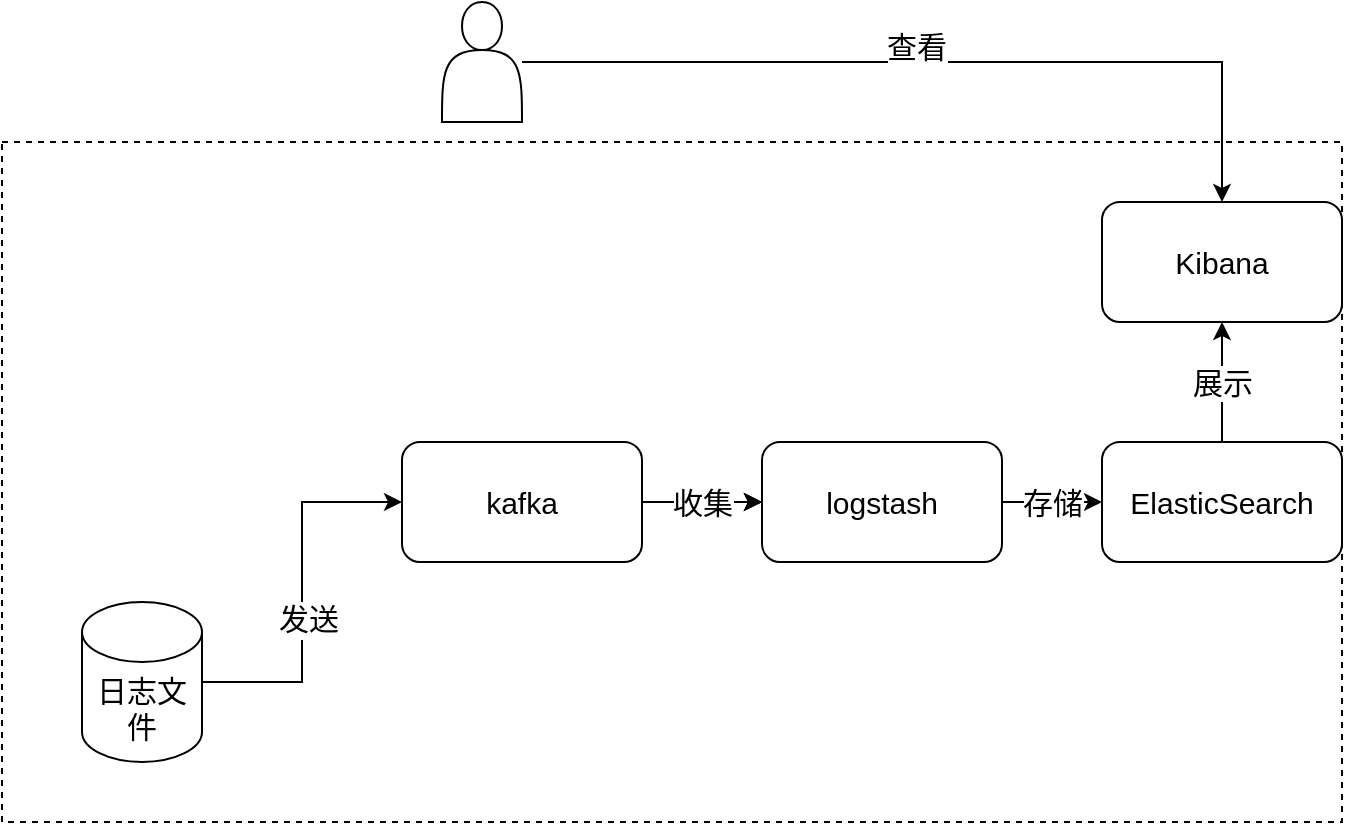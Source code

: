 <mxfile version="21.5.2" type="github">
  <diagram name="第 1 页" id="h9U71sw_hMcetLXF0Dsy">
    <mxGraphModel dx="1004" dy="481" grid="1" gridSize="10" guides="1" tooltips="1" connect="1" arrows="1" fold="1" page="1" pageScale="1" pageWidth="827" pageHeight="1169" math="0" shadow="0">
      <root>
        <mxCell id="0" />
        <mxCell id="1" parent="0" />
        <mxCell id="Oc67MIP1XrvpiRTv9NVU-20" value="" style="rounded=0;whiteSpace=wrap;html=1;fillStyle=hatch;dashed=1;" vertex="1" parent="1">
          <mxGeometry x="120" y="130" width="670" height="340" as="geometry" />
        </mxCell>
        <mxCell id="Oc67MIP1XrvpiRTv9NVU-14" style="edgeStyle=orthogonalEdgeStyle;rounded=0;orthogonalLoop=1;jettySize=auto;html=1;entryX=0.5;entryY=0;entryDx=0;entryDy=0;" edge="1" parent="1" source="Oc67MIP1XrvpiRTv9NVU-1" target="Oc67MIP1XrvpiRTv9NVU-2">
          <mxGeometry relative="1" as="geometry" />
        </mxCell>
        <mxCell id="Oc67MIP1XrvpiRTv9NVU-15" value="&lt;font style=&quot;font-size: 15px;&quot;&gt;查看&lt;/font&gt;" style="edgeLabel;html=1;align=center;verticalAlign=middle;resizable=0;points=[];" vertex="1" connectable="0" parent="Oc67MIP1XrvpiRTv9NVU-14">
          <mxGeometry x="-0.063" y="8" relative="1" as="geometry">
            <mxPoint as="offset" />
          </mxGeometry>
        </mxCell>
        <mxCell id="Oc67MIP1XrvpiRTv9NVU-1" value="" style="shape=actor;whiteSpace=wrap;html=1;" vertex="1" parent="1">
          <mxGeometry x="340" y="60" width="40" height="60" as="geometry" />
        </mxCell>
        <mxCell id="Oc67MIP1XrvpiRTv9NVU-2" value="&lt;font style=&quot;font-size: 15px;&quot;&gt;Kibana&lt;/font&gt;" style="rounded=1;whiteSpace=wrap;html=1;" vertex="1" parent="1">
          <mxGeometry x="670" y="160" width="120" height="60" as="geometry" />
        </mxCell>
        <mxCell id="Oc67MIP1XrvpiRTv9NVU-7" style="edgeStyle=orthogonalEdgeStyle;rounded=0;orthogonalLoop=1;jettySize=auto;html=1;entryX=0;entryY=0.5;entryDx=0;entryDy=0;" edge="1" parent="1" source="Oc67MIP1XrvpiRTv9NVU-3" target="Oc67MIP1XrvpiRTv9NVU-4">
          <mxGeometry relative="1" as="geometry" />
        </mxCell>
        <mxCell id="Oc67MIP1XrvpiRTv9NVU-16" value="&lt;font style=&quot;font-size: 15px;&quot;&gt;f&lt;/font&gt;" style="edgeLabel;html=1;align=center;verticalAlign=middle;resizable=0;points=[];" vertex="1" connectable="0" parent="Oc67MIP1XrvpiRTv9NVU-7">
          <mxGeometry x="-0.147" relative="1" as="geometry">
            <mxPoint as="offset" />
          </mxGeometry>
        </mxCell>
        <mxCell id="Oc67MIP1XrvpiRTv9NVU-17" value="&lt;font style=&quot;font-size: 15px;&quot;&gt;发送&lt;/font&gt;" style="edgeLabel;html=1;align=center;verticalAlign=middle;resizable=0;points=[];" vertex="1" connectable="0" parent="Oc67MIP1XrvpiRTv9NVU-7">
          <mxGeometry x="-0.12" y="-3" relative="1" as="geometry">
            <mxPoint y="1" as="offset" />
          </mxGeometry>
        </mxCell>
        <mxCell id="Oc67MIP1XrvpiRTv9NVU-3" value="&lt;font style=&quot;font-size: 15px;&quot;&gt;日志文件&lt;/font&gt;" style="shape=cylinder3;whiteSpace=wrap;html=1;boundedLbl=1;backgroundOutline=1;size=15;" vertex="1" parent="1">
          <mxGeometry x="160" y="360" width="60" height="80" as="geometry" />
        </mxCell>
        <mxCell id="Oc67MIP1XrvpiRTv9NVU-8" style="edgeStyle=orthogonalEdgeStyle;rounded=0;orthogonalLoop=1;jettySize=auto;html=1;entryX=0;entryY=0.5;entryDx=0;entryDy=0;" edge="1" parent="1" source="Oc67MIP1XrvpiRTv9NVU-4" target="Oc67MIP1XrvpiRTv9NVU-5">
          <mxGeometry relative="1" as="geometry" />
        </mxCell>
        <mxCell id="Oc67MIP1XrvpiRTv9NVU-18" value="" style="edgeStyle=orthogonalEdgeStyle;rounded=0;orthogonalLoop=1;jettySize=auto;html=1;" edge="1" parent="1" source="Oc67MIP1XrvpiRTv9NVU-4" target="Oc67MIP1XrvpiRTv9NVU-5">
          <mxGeometry relative="1" as="geometry" />
        </mxCell>
        <mxCell id="Oc67MIP1XrvpiRTv9NVU-19" value="&lt;font style=&quot;font-size: 15px;&quot;&gt;收集&lt;/font&gt;" style="edgeStyle=orthogonalEdgeStyle;rounded=0;orthogonalLoop=1;jettySize=auto;html=1;" edge="1" parent="1" source="Oc67MIP1XrvpiRTv9NVU-4" target="Oc67MIP1XrvpiRTv9NVU-5">
          <mxGeometry relative="1" as="geometry" />
        </mxCell>
        <mxCell id="Oc67MIP1XrvpiRTv9NVU-4" value="&lt;font style=&quot;font-size: 15px;&quot;&gt;kafka&lt;/font&gt;" style="rounded=1;whiteSpace=wrap;html=1;" vertex="1" parent="1">
          <mxGeometry x="320" y="280" width="120" height="60" as="geometry" />
        </mxCell>
        <mxCell id="Oc67MIP1XrvpiRTv9NVU-9" value="&lt;font style=&quot;font-size: 15px;&quot;&gt;存储&lt;/font&gt;" style="edgeStyle=orthogonalEdgeStyle;rounded=0;orthogonalLoop=1;jettySize=auto;html=1;entryX=0;entryY=0.5;entryDx=0;entryDy=0;" edge="1" parent="1" source="Oc67MIP1XrvpiRTv9NVU-5" target="Oc67MIP1XrvpiRTv9NVU-6">
          <mxGeometry relative="1" as="geometry" />
        </mxCell>
        <mxCell id="Oc67MIP1XrvpiRTv9NVU-5" value="&lt;font style=&quot;font-size: 15px;&quot;&gt;logstash&lt;/font&gt;" style="rounded=1;whiteSpace=wrap;html=1;" vertex="1" parent="1">
          <mxGeometry x="500" y="280" width="120" height="60" as="geometry" />
        </mxCell>
        <mxCell id="Oc67MIP1XrvpiRTv9NVU-13" value="&lt;font style=&quot;font-size: 15px;&quot;&gt;展示&lt;/font&gt;" style="edgeStyle=orthogonalEdgeStyle;rounded=0;orthogonalLoop=1;jettySize=auto;html=1;" edge="1" parent="1" source="Oc67MIP1XrvpiRTv9NVU-6" target="Oc67MIP1XrvpiRTv9NVU-2">
          <mxGeometry relative="1" as="geometry" />
        </mxCell>
        <mxCell id="Oc67MIP1XrvpiRTv9NVU-6" value="&lt;font style=&quot;font-size: 15px;&quot;&gt;ElasticSearch&lt;/font&gt;" style="rounded=1;whiteSpace=wrap;html=1;" vertex="1" parent="1">
          <mxGeometry x="670" y="280" width="120" height="60" as="geometry" />
        </mxCell>
      </root>
    </mxGraphModel>
  </diagram>
</mxfile>
